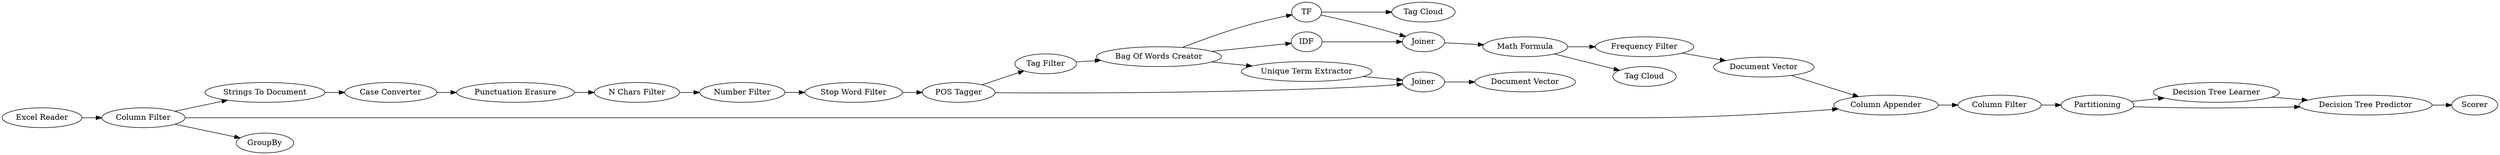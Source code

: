 digraph {
	2 [label="Strings To Document"]
	3 [label="Case Converter"]
	4 [label="Punctuation Erasure"]
	5 [label="N Chars Filter"]
	6 [label="Number Filter"]
	7 [label="Stop Word Filter"]
	11 [label="Tag Filter"]
	12 [label="Bag Of Words Creator"]
	13 [label=TF]
	14 [label="Tag Cloud"]
	22 [label=IDF]
	23 [label=Joiner]
	24 [label="Math Formula"]
	25 [label="Frequency Filter"]
	26 [label="Document Vector"]
	27 [label="Column Appender"]
	29 [label=Partitioning]
	30 [label="Decision Tree Learner"]
	31 [label="Decision Tree Predictor"]
	32 [label=Scorer]
	43 [label="Excel Reader"]
	44 [label="Column Filter"]
	45 [label=GroupBy]
	46 [label="POS Tagger"]
	49 [label="Tag Cloud"]
	50 [label="Column Filter"]
	51 [label="Unique Term Extractor"]
	52 [label=Joiner]
	53 [label="Document Vector"]
	2 -> 3
	3 -> 4
	4 -> 5
	5 -> 6
	6 -> 7
	7 -> 46
	11 -> 12
	12 -> 13
	12 -> 22
	12 -> 51
	13 -> 14
	13 -> 23
	22 -> 23
	23 -> 24
	24 -> 25
	24 -> 49
	25 -> 26
	26 -> 27
	27 -> 50
	29 -> 31
	29 -> 30
	30 -> 31
	31 -> 32
	43 -> 44
	44 -> 45
	44 -> 2
	44 -> 27
	46 -> 52
	46 -> 11
	50 -> 29
	51 -> 52
	52 -> 53
	rankdir=LR
}
